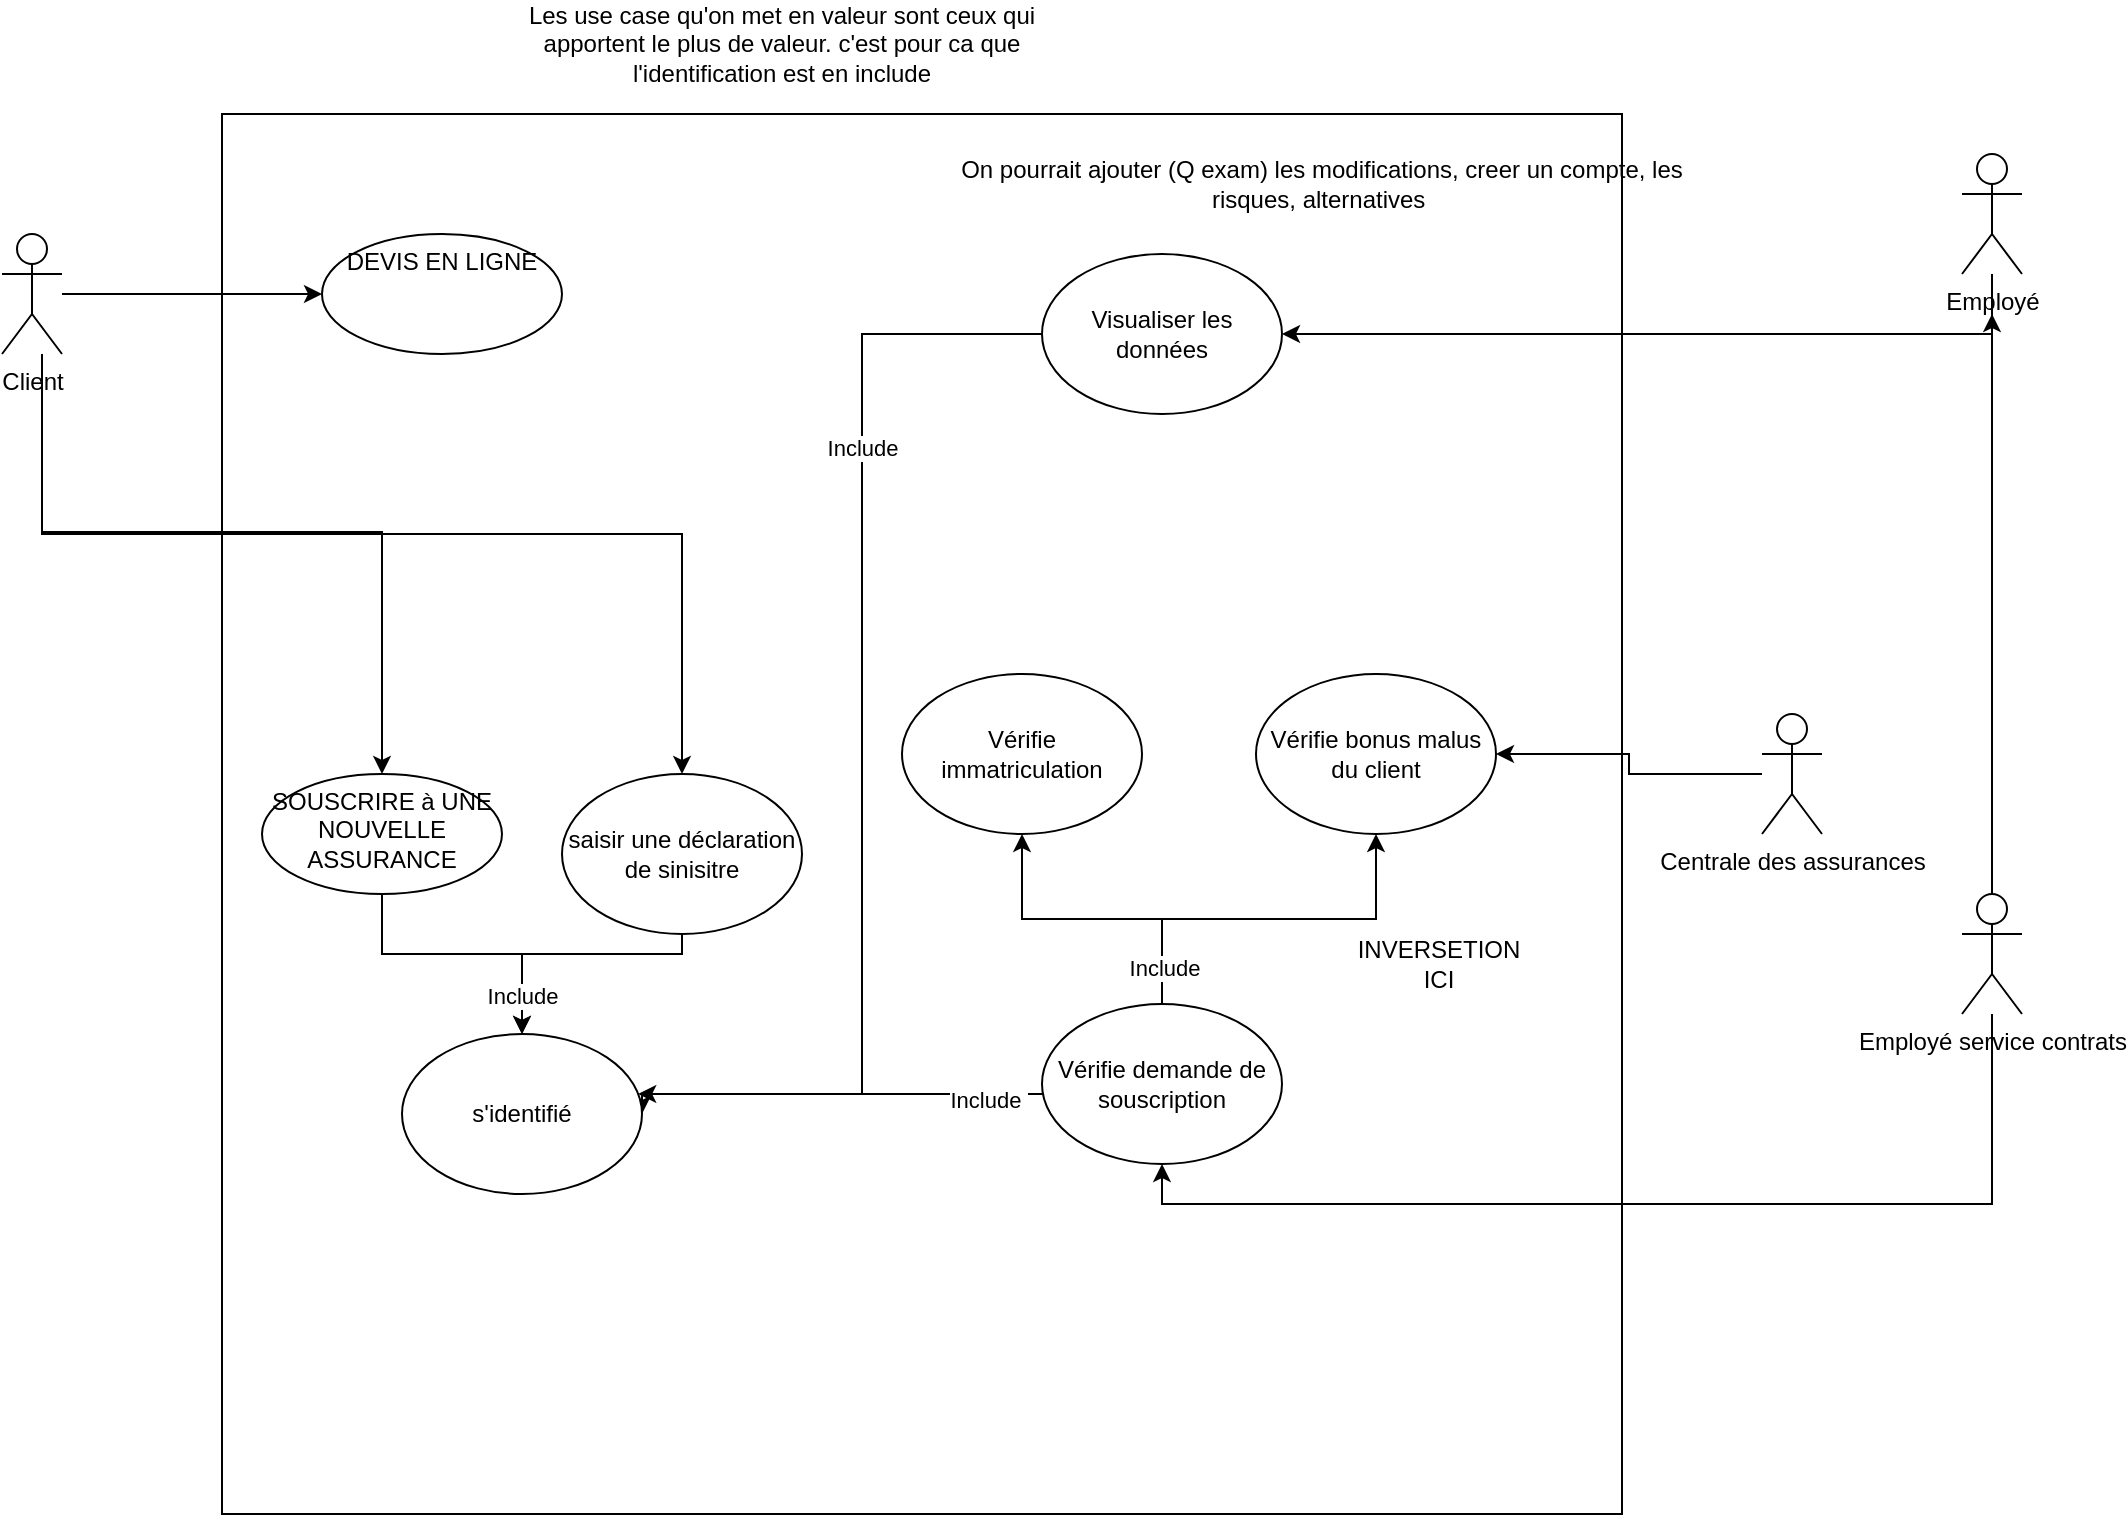 <mxfile version="20.4.1" type="github" pages="2">
  <diagram id="wASeUa2gkvr8eXT3rNuY" name="Page-1">
    <mxGraphModel dx="946" dy="645" grid="1" gridSize="10" guides="1" tooltips="1" connect="1" arrows="1" fold="1" page="1" pageScale="1" pageWidth="827" pageHeight="1169" math="0" shadow="0">
      <root>
        <mxCell id="0" />
        <mxCell id="1" parent="0" />
        <mxCell id="Ll9dgY1xtMy6N5WR52BZ-1" value="" style="whiteSpace=wrap;html=1;aspect=fixed;" vertex="1" parent="1">
          <mxGeometry x="190" y="60" width="700" height="700" as="geometry" />
        </mxCell>
        <mxCell id="Ll9dgY1xtMy6N5WR52BZ-15" value="" style="edgeStyle=orthogonalEdgeStyle;rounded=0;orthogonalLoop=1;jettySize=auto;html=1;" edge="1" parent="1" source="Ll9dgY1xtMy6N5WR52BZ-2" target="Ll9dgY1xtMy6N5WR52BZ-14">
          <mxGeometry relative="1" as="geometry" />
        </mxCell>
        <mxCell id="Ll9dgY1xtMy6N5WR52BZ-27" style="edgeStyle=orthogonalEdgeStyle;rounded=0;orthogonalLoop=1;jettySize=auto;html=1;entryX=0.5;entryY=0;entryDx=0;entryDy=0;" edge="1" parent="1" source="Ll9dgY1xtMy6N5WR52BZ-2" target="Ll9dgY1xtMy6N5WR52BZ-16">
          <mxGeometry relative="1" as="geometry">
            <mxPoint x="283" y="279.04" as="targetPoint" />
            <Array as="points">
              <mxPoint x="100" y="269" />
              <mxPoint x="270" y="269" />
            </Array>
          </mxGeometry>
        </mxCell>
        <mxCell id="Ll9dgY1xtMy6N5WR52BZ-49" style="edgeStyle=orthogonalEdgeStyle;rounded=0;orthogonalLoop=1;jettySize=auto;html=1;" edge="1" parent="1" target="Ll9dgY1xtMy6N5WR52BZ-20">
          <mxGeometry relative="1" as="geometry">
            <mxPoint x="100" y="210" as="sourcePoint" />
            <Array as="points">
              <mxPoint x="100" y="270" />
              <mxPoint x="420" y="270" />
            </Array>
          </mxGeometry>
        </mxCell>
        <mxCell id="Ll9dgY1xtMy6N5WR52BZ-2" value="Client" style="shape=umlActor;verticalLabelPosition=bottom;verticalAlign=top;html=1;outlineConnect=0;" vertex="1" parent="1">
          <mxGeometry x="80" y="120" width="30" height="60" as="geometry" />
        </mxCell>
        <mxCell id="Ll9dgY1xtMy6N5WR52BZ-41" style="edgeStyle=orthogonalEdgeStyle;rounded=0;orthogonalLoop=1;jettySize=auto;html=1;" edge="1" parent="1" source="Ll9dgY1xtMy6N5WR52BZ-3" target="Ll9dgY1xtMy6N5WR52BZ-26">
          <mxGeometry relative="1" as="geometry">
            <Array as="points">
              <mxPoint x="1075" y="170" />
            </Array>
          </mxGeometry>
        </mxCell>
        <mxCell id="Ll9dgY1xtMy6N5WR52BZ-3" value="Employé" style="shape=umlActor;verticalLabelPosition=bottom;verticalAlign=top;html=1;outlineConnect=0;" vertex="1" parent="1">
          <mxGeometry x="1060" y="80" width="30" height="60" as="geometry" />
        </mxCell>
        <mxCell id="Ll9dgY1xtMy6N5WR52BZ-10" style="edgeStyle=orthogonalEdgeStyle;rounded=0;orthogonalLoop=1;jettySize=auto;html=1;exitX=0.5;exitY=0;exitDx=0;exitDy=0;exitPerimeter=0;" edge="1" parent="1" source="Ll9dgY1xtMy6N5WR52BZ-4">
          <mxGeometry relative="1" as="geometry">
            <mxPoint x="1075" y="160" as="targetPoint" />
          </mxGeometry>
        </mxCell>
        <mxCell id="Ll9dgY1xtMy6N5WR52BZ-38" style="edgeStyle=orthogonalEdgeStyle;rounded=0;orthogonalLoop=1;jettySize=auto;html=1;entryX=0.5;entryY=1;entryDx=0;entryDy=0;" edge="1" parent="1" source="Ll9dgY1xtMy6N5WR52BZ-4" target="Ll9dgY1xtMy6N5WR52BZ-34">
          <mxGeometry relative="1" as="geometry">
            <Array as="points">
              <mxPoint x="1075" y="605" />
              <mxPoint x="660" y="605" />
            </Array>
          </mxGeometry>
        </mxCell>
        <mxCell id="Ll9dgY1xtMy6N5WR52BZ-4" value="Employé service contrats" style="shape=umlActor;verticalLabelPosition=bottom;verticalAlign=top;html=1;outlineConnect=0;" vertex="1" parent="1">
          <mxGeometry x="1060" y="450" width="30" height="60" as="geometry" />
        </mxCell>
        <mxCell id="Ll9dgY1xtMy6N5WR52BZ-14" value="DEVIS EN LIGNE" style="ellipse;whiteSpace=wrap;html=1;verticalAlign=top;" vertex="1" parent="1">
          <mxGeometry x="240" y="120" width="120" height="60" as="geometry" />
        </mxCell>
        <mxCell id="Ll9dgY1xtMy6N5WR52BZ-50" style="edgeStyle=orthogonalEdgeStyle;rounded=0;orthogonalLoop=1;jettySize=auto;html=1;entryX=0.5;entryY=0;entryDx=0;entryDy=0;" edge="1" parent="1" source="Ll9dgY1xtMy6N5WR52BZ-16" target="Ll9dgY1xtMy6N5WR52BZ-48">
          <mxGeometry relative="1" as="geometry">
            <Array as="points">
              <mxPoint x="270" y="480" />
              <mxPoint x="340" y="480" />
            </Array>
          </mxGeometry>
        </mxCell>
        <mxCell id="Ll9dgY1xtMy6N5WR52BZ-16" value="SOUSCRIRE à UNE NOUVELLE ASSURANCE" style="ellipse;whiteSpace=wrap;html=1;verticalAlign=top;" vertex="1" parent="1">
          <mxGeometry x="210" y="390" width="120" height="60" as="geometry" />
        </mxCell>
        <mxCell id="Ll9dgY1xtMy6N5WR52BZ-19" value="Vérifie bonus malus du client" style="ellipse;whiteSpace=wrap;html=1;" vertex="1" parent="1">
          <mxGeometry x="707" y="340" width="120" height="80" as="geometry" />
        </mxCell>
        <mxCell id="Ll9dgY1xtMy6N5WR52BZ-51" style="edgeStyle=orthogonalEdgeStyle;rounded=0;orthogonalLoop=1;jettySize=auto;html=1;entryX=0.5;entryY=0;entryDx=0;entryDy=0;" edge="1" parent="1" source="Ll9dgY1xtMy6N5WR52BZ-20" target="Ll9dgY1xtMy6N5WR52BZ-48">
          <mxGeometry relative="1" as="geometry">
            <mxPoint x="340" y="510.0" as="targetPoint" />
            <Array as="points">
              <mxPoint x="420" y="480" />
              <mxPoint x="340" y="480" />
            </Array>
          </mxGeometry>
        </mxCell>
        <mxCell id="Ll9dgY1xtMy6N5WR52BZ-52" value="Include" style="edgeLabel;html=1;align=center;verticalAlign=middle;resizable=0;points=[];" vertex="1" connectable="0" parent="Ll9dgY1xtMy6N5WR52BZ-51">
          <mxGeometry x="0.733" y="-4" relative="1" as="geometry">
            <mxPoint x="4" y="-2" as="offset" />
          </mxGeometry>
        </mxCell>
        <mxCell id="Ll9dgY1xtMy6N5WR52BZ-20" value="saisir une déclaration de sinisitre" style="ellipse;whiteSpace=wrap;html=1;" vertex="1" parent="1">
          <mxGeometry x="360" y="390" width="120" height="80" as="geometry" />
        </mxCell>
        <mxCell id="Ll9dgY1xtMy6N5WR52BZ-22" value="Vérifie immatriculation" style="ellipse;whiteSpace=wrap;html=1;" vertex="1" parent="1">
          <mxGeometry x="530" y="340" width="120" height="80" as="geometry" />
        </mxCell>
        <mxCell id="Ll9dgY1xtMy6N5WR52BZ-40" style="edgeStyle=orthogonalEdgeStyle;rounded=0;orthogonalLoop=1;jettySize=auto;html=1;" edge="1" parent="1" source="Ll9dgY1xtMy6N5WR52BZ-23" target="Ll9dgY1xtMy6N5WR52BZ-19">
          <mxGeometry relative="1" as="geometry" />
        </mxCell>
        <mxCell id="Ll9dgY1xtMy6N5WR52BZ-23" value="Centrale des assurances" style="shape=umlActor;verticalLabelPosition=bottom;verticalAlign=top;html=1;outlineConnect=0;" vertex="1" parent="1">
          <mxGeometry x="960" y="360" width="30" height="60" as="geometry" />
        </mxCell>
        <mxCell id="Ll9dgY1xtMy6N5WR52BZ-45" style="edgeStyle=orthogonalEdgeStyle;rounded=0;orthogonalLoop=1;jettySize=auto;html=1;" edge="1" parent="1" source="Ll9dgY1xtMy6N5WR52BZ-26" target="Ll9dgY1xtMy6N5WR52BZ-48">
          <mxGeometry relative="1" as="geometry">
            <mxPoint x="400" y="270" as="targetPoint" />
            <Array as="points">
              <mxPoint x="510" y="170" />
              <mxPoint x="510" y="550" />
            </Array>
          </mxGeometry>
        </mxCell>
        <mxCell id="Ll9dgY1xtMy6N5WR52BZ-47" value="Include" style="edgeLabel;html=1;align=center;verticalAlign=middle;resizable=0;points=[];" vertex="1" connectable="0" parent="Ll9dgY1xtMy6N5WR52BZ-45">
          <mxGeometry x="-0.497" relative="1" as="geometry">
            <mxPoint as="offset" />
          </mxGeometry>
        </mxCell>
        <mxCell id="Ll9dgY1xtMy6N5WR52BZ-26" value="Visualiser les données" style="ellipse;whiteSpace=wrap;html=1;" vertex="1" parent="1">
          <mxGeometry x="600" y="130" width="120" height="80" as="geometry" />
        </mxCell>
        <mxCell id="Ll9dgY1xtMy6N5WR52BZ-35" style="edgeStyle=orthogonalEdgeStyle;rounded=0;orthogonalLoop=1;jettySize=auto;html=1;entryX=0.5;entryY=1;entryDx=0;entryDy=0;" edge="1" parent="1" source="Ll9dgY1xtMy6N5WR52BZ-34" target="Ll9dgY1xtMy6N5WR52BZ-22">
          <mxGeometry relative="1" as="geometry" />
        </mxCell>
        <mxCell id="Ll9dgY1xtMy6N5WR52BZ-36" style="edgeStyle=orthogonalEdgeStyle;rounded=0;orthogonalLoop=1;jettySize=auto;html=1;entryX=0.5;entryY=1;entryDx=0;entryDy=0;" edge="1" parent="1" source="Ll9dgY1xtMy6N5WR52BZ-34" target="Ll9dgY1xtMy6N5WR52BZ-19">
          <mxGeometry relative="1" as="geometry" />
        </mxCell>
        <mxCell id="Ll9dgY1xtMy6N5WR52BZ-37" value="Include" style="edgeLabel;html=1;align=center;verticalAlign=middle;resizable=0;points=[];" vertex="1" connectable="0" parent="Ll9dgY1xtMy6N5WR52BZ-36">
          <mxGeometry x="-0.812" y="-1" relative="1" as="geometry">
            <mxPoint as="offset" />
          </mxGeometry>
        </mxCell>
        <mxCell id="Ll9dgY1xtMy6N5WR52BZ-44" style="edgeStyle=orthogonalEdgeStyle;rounded=0;orthogonalLoop=1;jettySize=auto;html=1;entryX=1;entryY=0.5;entryDx=0;entryDy=0;" edge="1" parent="1" source="Ll9dgY1xtMy6N5WR52BZ-34" target="Ll9dgY1xtMy6N5WR52BZ-48">
          <mxGeometry relative="1" as="geometry">
            <mxPoint x="391.91" y="290.059" as="targetPoint" />
            <Array as="points">
              <mxPoint x="400" y="550" />
            </Array>
          </mxGeometry>
        </mxCell>
        <mxCell id="Ll9dgY1xtMy6N5WR52BZ-46" value="Include&amp;nbsp;" style="edgeLabel;html=1;align=center;verticalAlign=middle;resizable=0;points=[];" vertex="1" connectable="0" parent="Ll9dgY1xtMy6N5WR52BZ-44">
          <mxGeometry x="-0.74" y="3" relative="1" as="geometry">
            <mxPoint as="offset" />
          </mxGeometry>
        </mxCell>
        <mxCell id="Ll9dgY1xtMy6N5WR52BZ-34" value="Vérifie demande de souscription" style="ellipse;whiteSpace=wrap;html=1;" vertex="1" parent="1">
          <mxGeometry x="600" y="505" width="120" height="80" as="geometry" />
        </mxCell>
        <mxCell id="Ll9dgY1xtMy6N5WR52BZ-48" value="s&#39;identifié" style="ellipse;whiteSpace=wrap;html=1;" vertex="1" parent="1">
          <mxGeometry x="280" y="520" width="120" height="80" as="geometry" />
        </mxCell>
        <mxCell id="Ll9dgY1xtMy6N5WR52BZ-53" value="INVERSETION ICI" style="text;html=1;strokeColor=none;fillColor=none;align=center;verticalAlign=middle;whiteSpace=wrap;rounded=0;" vertex="1" parent="1">
          <mxGeometry x="767" y="470" width="63" height="30" as="geometry" />
        </mxCell>
        <mxCell id="Ll9dgY1xtMy6N5WR52BZ-55" value="Les use case qu&#39;on met en valeur sont ceux qui apportent le plus de valeur. c&#39;est pour ca que l&#39;identification est en include" style="text;html=1;strokeColor=none;fillColor=none;align=center;verticalAlign=middle;whiteSpace=wrap;rounded=0;" vertex="1" parent="1">
          <mxGeometry x="340" y="10" width="260" height="30" as="geometry" />
        </mxCell>
        <mxCell id="Ll9dgY1xtMy6N5WR52BZ-57" value="On pourrait ajouter (Q exam) les modifications, creer un compte, les risques, alternatives&amp;nbsp;" style="text;html=1;strokeColor=none;fillColor=none;align=center;verticalAlign=middle;whiteSpace=wrap;rounded=0;" vertex="1" parent="1">
          <mxGeometry x="540" y="80" width="400" height="30" as="geometry" />
        </mxCell>
      </root>
    </mxGraphModel>
  </diagram>
  <diagram id="BaWQcXAwxOe8-45IVoMw" name="Page-2">
    <mxGraphModel dx="2178" dy="921" grid="1" gridSize="10" guides="1" tooltips="1" connect="1" arrows="1" fold="1" page="1" pageScale="1" pageWidth="827" pageHeight="1169" math="0" shadow="0">
      <root>
        <mxCell id="0" />
        <mxCell id="1" parent="0" />
        <mxCell id="77fN-18UHOtX3pub9Qhj-1" value="" style="whiteSpace=wrap;html=1;aspect=fixed;" vertex="1" parent="1">
          <mxGeometry x="230" y="60" width="790" height="790" as="geometry" />
        </mxCell>
        <mxCell id="77fN-18UHOtX3pub9Qhj-11" style="edgeStyle=orthogonalEdgeStyle;rounded=0;orthogonalLoop=1;jettySize=auto;html=1;entryX=0;entryY=0.5;entryDx=0;entryDy=0;" edge="1" parent="1" source="77fN-18UHOtX3pub9Qhj-2" target="77fN-18UHOtX3pub9Qhj-4">
          <mxGeometry relative="1" as="geometry" />
        </mxCell>
        <mxCell id="77fN-18UHOtX3pub9Qhj-13" style="edgeStyle=orthogonalEdgeStyle;rounded=0;orthogonalLoop=1;jettySize=auto;html=1;" edge="1" parent="1" source="77fN-18UHOtX3pub9Qhj-2" target="77fN-18UHOtX3pub9Qhj-7">
          <mxGeometry relative="1" as="geometry">
            <Array as="points">
              <mxPoint x="270" y="180" />
              <mxPoint x="270" y="400" />
            </Array>
          </mxGeometry>
        </mxCell>
        <mxCell id="77fN-18UHOtX3pub9Qhj-31" style="edgeStyle=orthogonalEdgeStyle;rounded=0;orthogonalLoop=1;jettySize=auto;html=1;entryX=0.25;entryY=0.1;entryDx=0;entryDy=0;entryPerimeter=0;" edge="1" parent="1" source="77fN-18UHOtX3pub9Qhj-2" target="77fN-18UHOtX3pub9Qhj-14">
          <mxGeometry relative="1" as="geometry" />
        </mxCell>
        <mxCell id="77fN-18UHOtX3pub9Qhj-2" value="Internaute" style="shape=umlActor;verticalLabelPosition=bottom;verticalAlign=top;html=1;outlineConnect=0;" vertex="1" parent="1">
          <mxGeometry x="100" y="150" width="30" height="60" as="geometry" />
        </mxCell>
        <mxCell id="77fN-18UHOtX3pub9Qhj-30" style="edgeStyle=orthogonalEdgeStyle;rounded=0;orthogonalLoop=1;jettySize=auto;html=1;" edge="1" parent="1" source="77fN-18UHOtX3pub9Qhj-3" target="77fN-18UHOtX3pub9Qhj-27">
          <mxGeometry relative="1" as="geometry" />
        </mxCell>
        <mxCell id="77fN-18UHOtX3pub9Qhj-3" value="RObot logiciel" style="shape=umlActor;verticalLabelPosition=bottom;verticalAlign=top;html=1;outlineConnect=0;" vertex="1" parent="1">
          <mxGeometry x="90" y="710" width="30" height="60" as="geometry" />
        </mxCell>
        <mxCell id="77fN-18UHOtX3pub9Qhj-12" style="edgeStyle=orthogonalEdgeStyle;rounded=0;orthogonalLoop=1;jettySize=auto;html=1;exitX=1;exitY=0.5;exitDx=0;exitDy=0;entryX=0.5;entryY=0;entryDx=0;entryDy=0;" edge="1" parent="1" source="77fN-18UHOtX3pub9Qhj-4" target="77fN-18UHOtX3pub9Qhj-8">
          <mxGeometry relative="1" as="geometry" />
        </mxCell>
        <mxCell id="77fN-18UHOtX3pub9Qhj-4" value="Rechercher un film" style="ellipse;whiteSpace=wrap;html=1;" vertex="1" parent="1">
          <mxGeometry x="293" y="140" width="120" height="80" as="geometry" />
        </mxCell>
        <mxCell id="77fN-18UHOtX3pub9Qhj-24" style="edgeStyle=orthogonalEdgeStyle;rounded=0;orthogonalLoop=1;jettySize=auto;html=1;" edge="1" parent="1" source="77fN-18UHOtX3pub9Qhj-5" target="77fN-18UHOtX3pub9Qhj-6">
          <mxGeometry relative="1" as="geometry" />
        </mxCell>
        <mxCell id="77fN-18UHOtX3pub9Qhj-25" value="Extends" style="edgeLabel;html=1;align=center;verticalAlign=middle;resizable=0;points=[];" vertex="1" connectable="0" parent="77fN-18UHOtX3pub9Qhj-24">
          <mxGeometry x="-0.317" y="3" relative="1" as="geometry">
            <mxPoint x="1" as="offset" />
          </mxGeometry>
        </mxCell>
        <mxCell id="77fN-18UHOtX3pub9Qhj-5" value="Remplacer le film" style="ellipse;whiteSpace=wrap;html=1;" vertex="1" parent="1">
          <mxGeometry x="590" y="540" width="120" height="80" as="geometry" />
        </mxCell>
        <mxCell id="77fN-18UHOtX3pub9Qhj-6" value="Poster des films" style="ellipse;whiteSpace=wrap;html=1;" vertex="1" parent="1">
          <mxGeometry x="354" y="560" width="120" height="80" as="geometry" />
        </mxCell>
        <mxCell id="77fN-18UHOtX3pub9Qhj-9" style="edgeStyle=orthogonalEdgeStyle;rounded=0;orthogonalLoop=1;jettySize=auto;html=1;entryX=0.5;entryY=1;entryDx=0;entryDy=0;" edge="1" parent="1" source="77fN-18UHOtX3pub9Qhj-7" target="77fN-18UHOtX3pub9Qhj-8">
          <mxGeometry relative="1" as="geometry" />
        </mxCell>
        <mxCell id="77fN-18UHOtX3pub9Qhj-10" value="Extends" style="edgeLabel;html=1;align=center;verticalAlign=middle;resizable=0;points=[];" vertex="1" connectable="0" parent="77fN-18UHOtX3pub9Qhj-9">
          <mxGeometry x="-0.338" y="2" relative="1" as="geometry">
            <mxPoint as="offset" />
          </mxGeometry>
        </mxCell>
        <mxCell id="77fN-18UHOtX3pub9Qhj-7" value="Acheter quota" style="ellipse;whiteSpace=wrap;html=1;" vertex="1" parent="1">
          <mxGeometry x="500" y="380" width="120" height="80" as="geometry" />
        </mxCell>
        <mxCell id="77fN-18UHOtX3pub9Qhj-8" value="Télécharger un film" style="ellipse;whiteSpace=wrap;html=1;" vertex="1" parent="1">
          <mxGeometry x="390" y="230" width="120" height="80" as="geometry" />
        </mxCell>
        <mxCell id="77fN-18UHOtX3pub9Qhj-20" style="edgeStyle=orthogonalEdgeStyle;rounded=0;orthogonalLoop=1;jettySize=auto;html=1;entryX=0.5;entryY=1;entryDx=0;entryDy=0;" edge="1" parent="1" source="77fN-18UHOtX3pub9Qhj-14" target="77fN-18UHOtX3pub9Qhj-4">
          <mxGeometry relative="1" as="geometry" />
        </mxCell>
        <mxCell id="77fN-18UHOtX3pub9Qhj-14" value="Internaute non ID" style="shape=umlActor;verticalLabelPosition=bottom;verticalAlign=top;html=1;outlineConnect=0;" vertex="1" parent="1">
          <mxGeometry x="90" y="420" width="30" height="60" as="geometry" />
        </mxCell>
        <mxCell id="77fN-18UHOtX3pub9Qhj-22" style="edgeStyle=orthogonalEdgeStyle;rounded=0;orthogonalLoop=1;jettySize=auto;html=1;entryX=0;entryY=1;entryDx=0;entryDy=0;entryPerimeter=0;" edge="1" parent="1" source="77fN-18UHOtX3pub9Qhj-21" target="77fN-18UHOtX3pub9Qhj-2">
          <mxGeometry relative="1" as="geometry">
            <Array as="points">
              <mxPoint x="-50" y="590" />
              <mxPoint x="-50" y="210" />
            </Array>
          </mxGeometry>
        </mxCell>
        <mxCell id="77fN-18UHOtX3pub9Qhj-23" style="edgeStyle=orthogonalEdgeStyle;rounded=0;orthogonalLoop=1;jettySize=auto;html=1;" edge="1" parent="1" source="77fN-18UHOtX3pub9Qhj-21" target="77fN-18UHOtX3pub9Qhj-6">
          <mxGeometry relative="1" as="geometry" />
        </mxCell>
        <mxCell id="77fN-18UHOtX3pub9Qhj-21" value="Contributeur" style="shape=umlActor;verticalLabelPosition=bottom;verticalAlign=top;html=1;outlineConnect=0;" vertex="1" parent="1">
          <mxGeometry x="60" y="560" width="30" height="60" as="geometry" />
        </mxCell>
        <mxCell id="77fN-18UHOtX3pub9Qhj-27" value="Examine film" style="ellipse;whiteSpace=wrap;html=1;" vertex="1" parent="1">
          <mxGeometry x="360" y="700" width="120" height="80" as="geometry" />
        </mxCell>
        <mxCell id="77fN-18UHOtX3pub9Qhj-29" value="Extends" style="edgeStyle=orthogonalEdgeStyle;rounded=0;orthogonalLoop=1;jettySize=auto;html=1;" edge="1" parent="1" source="77fN-18UHOtX3pub9Qhj-28" target="77fN-18UHOtX3pub9Qhj-27">
          <mxGeometry relative="1" as="geometry" />
        </mxCell>
        <mxCell id="77fN-18UHOtX3pub9Qhj-28" value="Suppression film" style="ellipse;whiteSpace=wrap;html=1;" vertex="1" parent="1">
          <mxGeometry x="640" y="700" width="120" height="80" as="geometry" />
        </mxCell>
      </root>
    </mxGraphModel>
  </diagram>
</mxfile>
